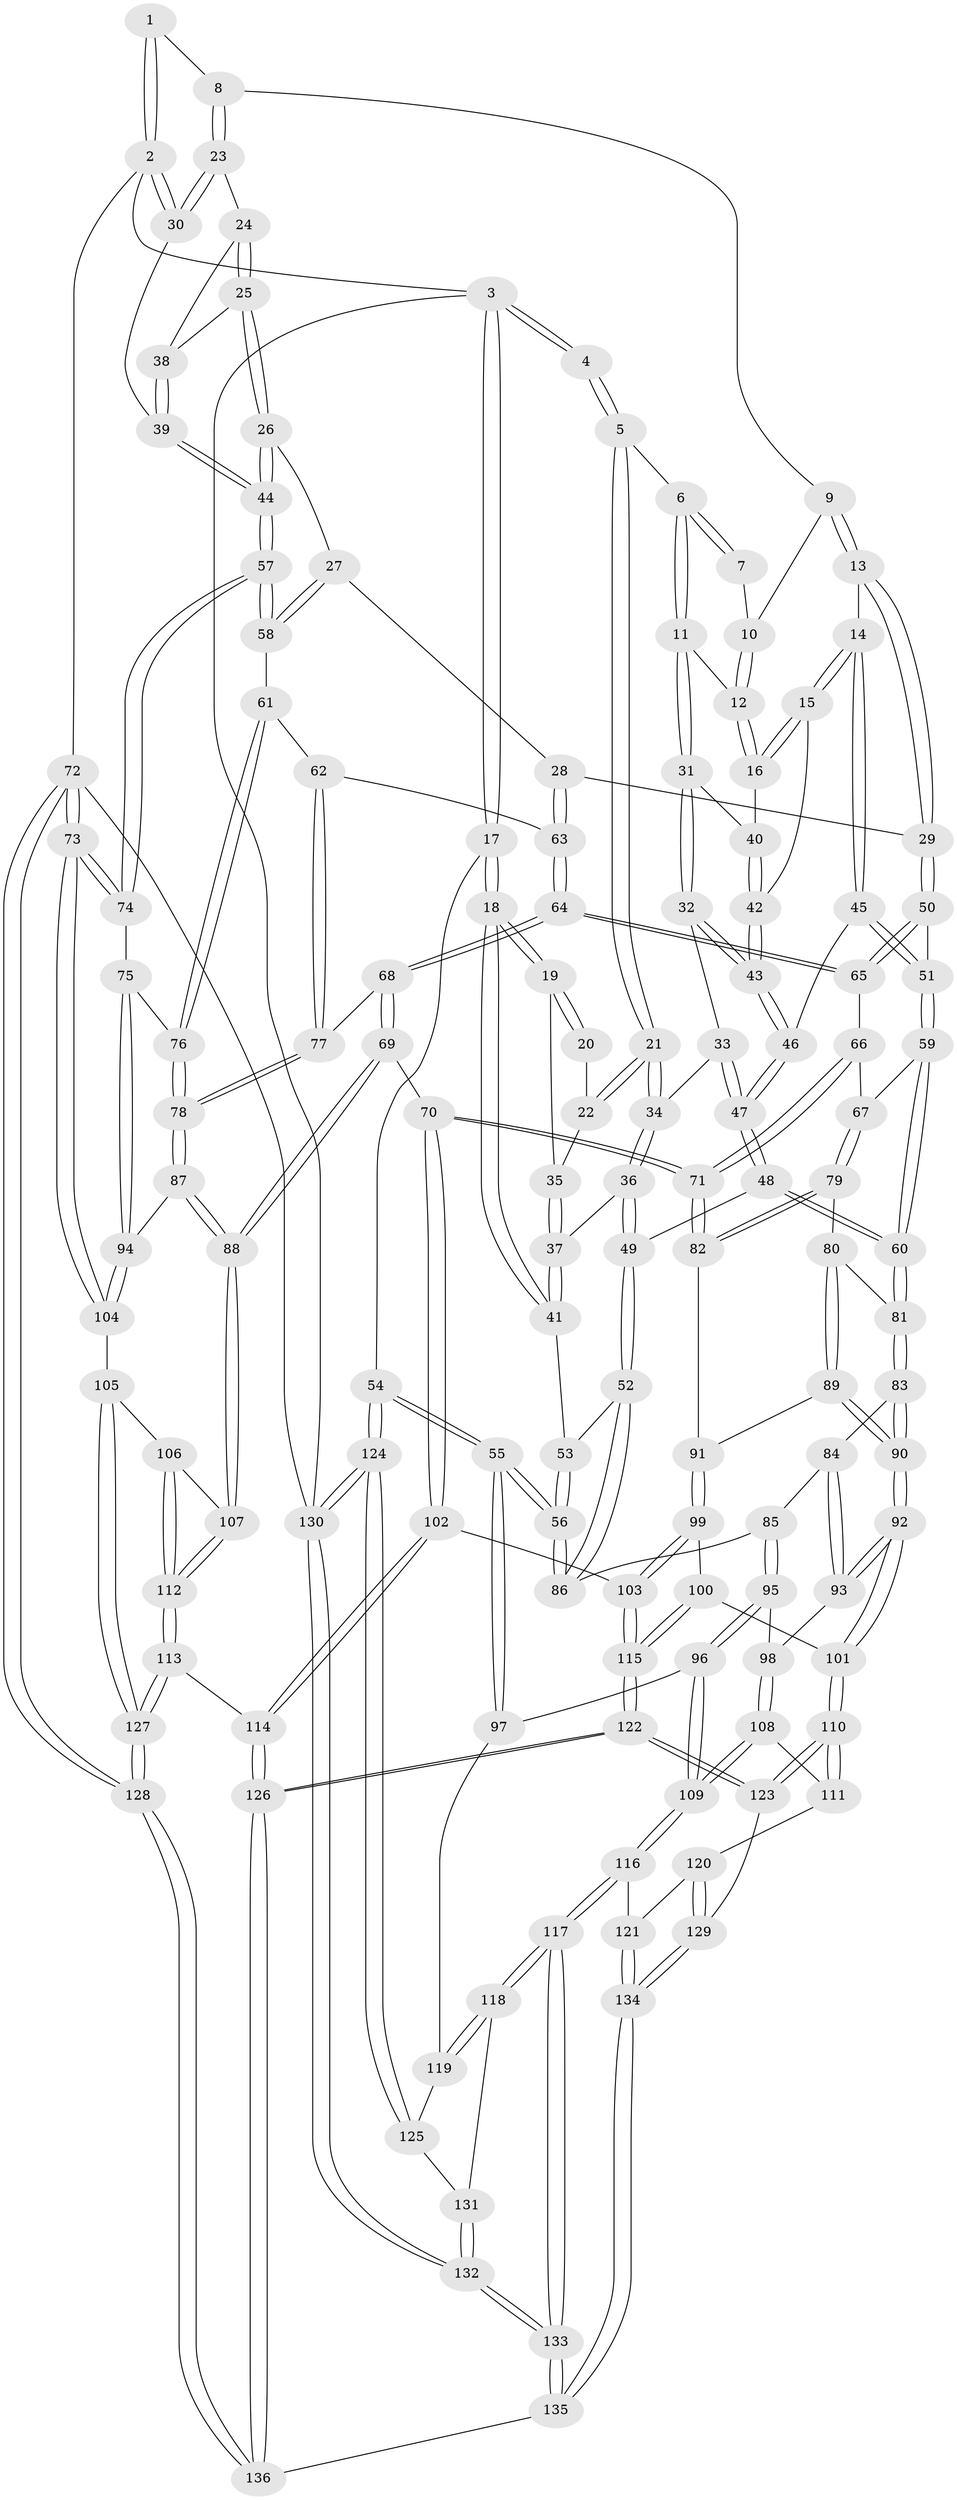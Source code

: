 // Generated by graph-tools (version 1.1) at 2025/27/03/09/25 03:27:12]
// undirected, 136 vertices, 337 edges
graph export_dot {
graph [start="1"]
  node [color=gray90,style=filled];
  1 [pos="+0.725546338415843+0"];
  2 [pos="+1+0"];
  3 [pos="+0+0"];
  4 [pos="+0.2190744148969388+0"];
  5 [pos="+0.28573346385901865+0"];
  6 [pos="+0.31890524260044395+0"];
  7 [pos="+0.612152674288914+0"];
  8 [pos="+0.7629728465673492+0"];
  9 [pos="+0.6875632844416211+0.07342167194785378"];
  10 [pos="+0.583444451360791+0.08192685032020725"];
  11 [pos="+0.34950822771363127+0"];
  12 [pos="+0.5495173888919783+0.12449539730185694"];
  13 [pos="+0.6239845354865916+0.21617859252133909"];
  14 [pos="+0.6238474446147061+0.21612667115065837"];
  15 [pos="+0.5794818416477552+0.19355453963166921"];
  16 [pos="+0.5575370968879805+0.16440640382386393"];
  17 [pos="+0+0.15891586960616147"];
  18 [pos="+0+0.15847837315367716"];
  19 [pos="+0+0.10774060824453902"];
  20 [pos="+0.0021735245938996313+0.087142005277778"];
  21 [pos="+0.17354295478963266+0.06515045290578883"];
  22 [pos="+0.13387672420554306+0.07710845618109297"];
  23 [pos="+0.7939951875171711+0.03819008454449787"];
  24 [pos="+0.8106531361599175+0.08232854859172375"];
  25 [pos="+0.8180987766857235+0.17438566990473958"];
  26 [pos="+0.8185997748961567+0.1911801492972961"];
  27 [pos="+0.772044904889343+0.2567556831964844"];
  28 [pos="+0.7469605026801593+0.2685746961471791"];
  29 [pos="+0.6743701466613888+0.2700575054068574"];
  30 [pos="+1+0.027003010687866497"];
  31 [pos="+0.3685037256622118+0.15467587806545097"];
  32 [pos="+0.3363199720028821+0.20862315047363447"];
  33 [pos="+0.32541856963312904+0.22071134341505613"];
  34 [pos="+0.16512978275781554+0.21351777056000434"];
  35 [pos="+0.052012938097093384+0.13648146071033945"];
  36 [pos="+0.15277785947431144+0.22783340355200302"];
  37 [pos="+0.11731930701794284+0.24037911687474603"];
  38 [pos="+0.9895073868033988+0.1017497461950061"];
  39 [pos="+1+0.11290852314308092"];
  40 [pos="+0.4100396044022906+0.17211027403375265"];
  41 [pos="+0.1105535325920263+0.24451891495299602"];
  42 [pos="+0.4788069046035092+0.2604165074979951"];
  43 [pos="+0.46653449839826816+0.29987392826077414"];
  44 [pos="+1+0.2566862919240395"];
  45 [pos="+0.49118935072764247+0.3281882775279015"];
  46 [pos="+0.46648218333764613+0.3158606570191686"];
  47 [pos="+0.3340330531095388+0.40349076067634354"];
  48 [pos="+0.33296278906645055+0.40587613263180994"];
  49 [pos="+0.2557424871594753+0.4093736637506251"];
  50 [pos="+0.6206334665535678+0.3660273623046822"];
  51 [pos="+0.5422460888973927+0.3684840030263286"];
  52 [pos="+0.19200646410701797+0.44697990697753986"];
  53 [pos="+0.09216322557253807+0.2906112585603253"];
  54 [pos="+0+0.5338298338591944"];
  55 [pos="+0+0.5324591585019086"];
  56 [pos="+0+0.5117788498790378"];
  57 [pos="+1+0.2824468501937701"];
  58 [pos="+0.879414955267368+0.34026585378448343"];
  59 [pos="+0.4860727058038299+0.4505769154647055"];
  60 [pos="+0.35318385243678996+0.4355417637370161"];
  61 [pos="+0.8604557007071639+0.4398110322569116"];
  62 [pos="+0.859953903908536+0.4399559079634441"];
  63 [pos="+0.776223152460412+0.42032141462115974"];
  64 [pos="+0.7164274578106666+0.47659621688755127"];
  65 [pos="+0.6327632329415518+0.4148791435270651"];
  66 [pos="+0.6136224922469612+0.4419855899735087"];
  67 [pos="+0.5153436294690781+0.4859006479626332"];
  68 [pos="+0.7210829725378826+0.5122437121162446"];
  69 [pos="+0.6561571539714279+0.640385261943964"];
  70 [pos="+0.6494614450693024+0.6408415676687375"];
  71 [pos="+0.5924161214029284+0.6105911074114552"];
  72 [pos="+1+1"];
  73 [pos="+1+0.7913447007068377"];
  74 [pos="+1+0.44706463822268183"];
  75 [pos="+1+0.46403315520835375"];
  76 [pos="+0.9504581376771615+0.4831489731551795"];
  77 [pos="+0.811979270332395+0.5311828761575574"];
  78 [pos="+0.8582344966507819+0.5993440842065386"];
  79 [pos="+0.5250472049934479+0.549781825266578"];
  80 [pos="+0.3782522696536555+0.5163063184662403"];
  81 [pos="+0.3594127059375462+0.49293939420954835"];
  82 [pos="+0.552687351514641+0.6022649865433138"];
  83 [pos="+0.32429589688778493+0.5423804578255126"];
  84 [pos="+0.27930744106936845+0.5801172235747402"];
  85 [pos="+0.14281837241923792+0.5623572336409441"];
  86 [pos="+0.108196627309614+0.522869020067985"];
  87 [pos="+0.8572239326146781+0.6327414924115754"];
  88 [pos="+0.7270554149142356+0.681034095316151"];
  89 [pos="+0.4208907510463715+0.6230685797390519"];
  90 [pos="+0.36280833391079315+0.6898527734776917"];
  91 [pos="+0.521012703145138+0.6183667158523697"];
  92 [pos="+0.35667599596130234+0.6998853336487839"];
  93 [pos="+0.30680629217545413+0.6872291863401896"];
  94 [pos="+0.9003349174099754+0.661420101719803"];
  95 [pos="+0.14948131245018875+0.5811523644799288"];
  96 [pos="+0.1404459251636541+0.7263224785769622"];
  97 [pos="+0.09410306301169581+0.7259771697020059"];
  98 [pos="+0.2634128332179928+0.6965064834122431"];
  99 [pos="+0.492149916817744+0.6987208431321706"];
  100 [pos="+0.439575679283973+0.7323243080414346"];
  101 [pos="+0.3658075656883266+0.7189209140341387"];
  102 [pos="+0.5878677813477631+0.755961198723188"];
  103 [pos="+0.538553666761445+0.768045879562861"];
  104 [pos="+0.9446662953953053+0.7313556123316146"];
  105 [pos="+0.9371666904383367+0.7395428962522694"];
  106 [pos="+0.8908599999321748+0.7544100678289748"];
  107 [pos="+0.7417876490133328+0.7338417065518484"];
  108 [pos="+0.2263787098139529+0.7369360613294995"];
  109 [pos="+0.17141039347382883+0.7585535912045104"];
  110 [pos="+0.3606237397494395+0.776746709578683"];
  111 [pos="+0.2606425860690945+0.7865267496451734"];
  112 [pos="+0.7532531877148207+0.8467672780213529"];
  113 [pos="+0.7483116842395794+0.8876681977631502"];
  114 [pos="+0.6149419868703012+0.8205074091445332"];
  115 [pos="+0.4990448235562776+0.7982461898421904"];
  116 [pos="+0.15639171809411692+0.8377416530983681"];
  117 [pos="+0.14572992798469367+0.8460801851108827"];
  118 [pos="+0.11142958766544707+0.8388506576962973"];
  119 [pos="+0.05832864900411898+0.7806745918430501"];
  120 [pos="+0.26111362452520437+0.8167149480026606"];
  121 [pos="+0.19335953295289043+0.8485467479750406"];
  122 [pos="+0.4709752121124164+0.8784063939211062"];
  123 [pos="+0.3698360454340405+0.8577747383928457"];
  124 [pos="+0+0.7101905110379678"];
  125 [pos="+0+0.7792867363865665"];
  126 [pos="+0.5080964801665611+0.9216431561333676"];
  127 [pos="+0.8099627197242112+1"];
  128 [pos="+0.8252435000160081+1"];
  129 [pos="+0.35144875776571455+0.8718738060014898"];
  130 [pos="+0+1"];
  131 [pos="+0.04875597845776331+0.85795314103276"];
  132 [pos="+0+1"];
  133 [pos="+0.07602488176110503+1"];
  134 [pos="+0.3025818017743303+0.9382573771139021"];
  135 [pos="+0.243100781155862+1"];
  136 [pos="+0.5986932459466952+1"];
  1 -- 2;
  1 -- 2;
  1 -- 8;
  2 -- 3;
  2 -- 30;
  2 -- 30;
  2 -- 72;
  3 -- 4;
  3 -- 4;
  3 -- 17;
  3 -- 17;
  3 -- 130;
  4 -- 5;
  4 -- 5;
  5 -- 6;
  5 -- 21;
  5 -- 21;
  6 -- 7;
  6 -- 7;
  6 -- 11;
  6 -- 11;
  7 -- 10;
  8 -- 9;
  8 -- 23;
  8 -- 23;
  9 -- 10;
  9 -- 13;
  9 -- 13;
  10 -- 12;
  10 -- 12;
  11 -- 12;
  11 -- 31;
  11 -- 31;
  12 -- 16;
  12 -- 16;
  13 -- 14;
  13 -- 29;
  13 -- 29;
  14 -- 15;
  14 -- 15;
  14 -- 45;
  14 -- 45;
  15 -- 16;
  15 -- 16;
  15 -- 42;
  16 -- 40;
  17 -- 18;
  17 -- 18;
  17 -- 54;
  18 -- 19;
  18 -- 19;
  18 -- 41;
  18 -- 41;
  19 -- 20;
  19 -- 20;
  19 -- 35;
  20 -- 22;
  21 -- 22;
  21 -- 22;
  21 -- 34;
  21 -- 34;
  22 -- 35;
  23 -- 24;
  23 -- 30;
  23 -- 30;
  24 -- 25;
  24 -- 25;
  24 -- 38;
  25 -- 26;
  25 -- 26;
  25 -- 38;
  26 -- 27;
  26 -- 44;
  26 -- 44;
  27 -- 28;
  27 -- 58;
  27 -- 58;
  28 -- 29;
  28 -- 63;
  28 -- 63;
  29 -- 50;
  29 -- 50;
  30 -- 39;
  31 -- 32;
  31 -- 32;
  31 -- 40;
  32 -- 33;
  32 -- 43;
  32 -- 43;
  33 -- 34;
  33 -- 47;
  33 -- 47;
  34 -- 36;
  34 -- 36;
  35 -- 37;
  35 -- 37;
  36 -- 37;
  36 -- 49;
  36 -- 49;
  37 -- 41;
  37 -- 41;
  38 -- 39;
  38 -- 39;
  39 -- 44;
  39 -- 44;
  40 -- 42;
  40 -- 42;
  41 -- 53;
  42 -- 43;
  42 -- 43;
  43 -- 46;
  43 -- 46;
  44 -- 57;
  44 -- 57;
  45 -- 46;
  45 -- 51;
  45 -- 51;
  46 -- 47;
  46 -- 47;
  47 -- 48;
  47 -- 48;
  48 -- 49;
  48 -- 60;
  48 -- 60;
  49 -- 52;
  49 -- 52;
  50 -- 51;
  50 -- 65;
  50 -- 65;
  51 -- 59;
  51 -- 59;
  52 -- 53;
  52 -- 86;
  52 -- 86;
  53 -- 56;
  53 -- 56;
  54 -- 55;
  54 -- 55;
  54 -- 124;
  54 -- 124;
  55 -- 56;
  55 -- 56;
  55 -- 97;
  55 -- 97;
  56 -- 86;
  56 -- 86;
  57 -- 58;
  57 -- 58;
  57 -- 74;
  57 -- 74;
  58 -- 61;
  59 -- 60;
  59 -- 60;
  59 -- 67;
  60 -- 81;
  60 -- 81;
  61 -- 62;
  61 -- 76;
  61 -- 76;
  62 -- 63;
  62 -- 77;
  62 -- 77;
  63 -- 64;
  63 -- 64;
  64 -- 65;
  64 -- 65;
  64 -- 68;
  64 -- 68;
  65 -- 66;
  66 -- 67;
  66 -- 71;
  66 -- 71;
  67 -- 79;
  67 -- 79;
  68 -- 69;
  68 -- 69;
  68 -- 77;
  69 -- 70;
  69 -- 88;
  69 -- 88;
  70 -- 71;
  70 -- 71;
  70 -- 102;
  70 -- 102;
  71 -- 82;
  71 -- 82;
  72 -- 73;
  72 -- 73;
  72 -- 128;
  72 -- 128;
  72 -- 130;
  73 -- 74;
  73 -- 74;
  73 -- 104;
  73 -- 104;
  74 -- 75;
  75 -- 76;
  75 -- 94;
  75 -- 94;
  76 -- 78;
  76 -- 78;
  77 -- 78;
  77 -- 78;
  78 -- 87;
  78 -- 87;
  79 -- 80;
  79 -- 82;
  79 -- 82;
  80 -- 81;
  80 -- 89;
  80 -- 89;
  81 -- 83;
  81 -- 83;
  82 -- 91;
  83 -- 84;
  83 -- 90;
  83 -- 90;
  84 -- 85;
  84 -- 93;
  84 -- 93;
  85 -- 86;
  85 -- 95;
  85 -- 95;
  87 -- 88;
  87 -- 88;
  87 -- 94;
  88 -- 107;
  88 -- 107;
  89 -- 90;
  89 -- 90;
  89 -- 91;
  90 -- 92;
  90 -- 92;
  91 -- 99;
  91 -- 99;
  92 -- 93;
  92 -- 93;
  92 -- 101;
  92 -- 101;
  93 -- 98;
  94 -- 104;
  94 -- 104;
  95 -- 96;
  95 -- 96;
  95 -- 98;
  96 -- 97;
  96 -- 109;
  96 -- 109;
  97 -- 119;
  98 -- 108;
  98 -- 108;
  99 -- 100;
  99 -- 103;
  99 -- 103;
  100 -- 101;
  100 -- 115;
  100 -- 115;
  101 -- 110;
  101 -- 110;
  102 -- 103;
  102 -- 114;
  102 -- 114;
  103 -- 115;
  103 -- 115;
  104 -- 105;
  105 -- 106;
  105 -- 127;
  105 -- 127;
  106 -- 107;
  106 -- 112;
  106 -- 112;
  107 -- 112;
  107 -- 112;
  108 -- 109;
  108 -- 109;
  108 -- 111;
  109 -- 116;
  109 -- 116;
  110 -- 111;
  110 -- 111;
  110 -- 123;
  110 -- 123;
  111 -- 120;
  112 -- 113;
  112 -- 113;
  113 -- 114;
  113 -- 127;
  113 -- 127;
  114 -- 126;
  114 -- 126;
  115 -- 122;
  115 -- 122;
  116 -- 117;
  116 -- 117;
  116 -- 121;
  117 -- 118;
  117 -- 118;
  117 -- 133;
  117 -- 133;
  118 -- 119;
  118 -- 119;
  118 -- 131;
  119 -- 125;
  120 -- 121;
  120 -- 129;
  120 -- 129;
  121 -- 134;
  121 -- 134;
  122 -- 123;
  122 -- 123;
  122 -- 126;
  122 -- 126;
  123 -- 129;
  124 -- 125;
  124 -- 125;
  124 -- 130;
  124 -- 130;
  125 -- 131;
  126 -- 136;
  126 -- 136;
  127 -- 128;
  127 -- 128;
  128 -- 136;
  128 -- 136;
  129 -- 134;
  129 -- 134;
  130 -- 132;
  130 -- 132;
  131 -- 132;
  131 -- 132;
  132 -- 133;
  132 -- 133;
  133 -- 135;
  133 -- 135;
  134 -- 135;
  134 -- 135;
  135 -- 136;
}
